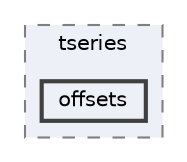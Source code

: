 digraph "/home/jam/Research/IRES-2025/dev/src/llm-scripts/testing/hypothesis-testing/hyp-env/lib/python3.12/site-packages/pandas/tests/tseries/offsets"
{
 // LATEX_PDF_SIZE
  bgcolor="transparent";
  edge [fontname=Helvetica,fontsize=10,labelfontname=Helvetica,labelfontsize=10];
  node [fontname=Helvetica,fontsize=10,shape=box,height=0.2,width=0.4];
  compound=true
  subgraph clusterdir_d865a6aafd28c851d5a626289f0ab6ec {
    graph [ bgcolor="#edf0f7", pencolor="grey50", label="tseries", fontname=Helvetica,fontsize=10 style="filled,dashed", URL="dir_d865a6aafd28c851d5a626289f0ab6ec.html",tooltip=""]
  dir_0329e2c61f0e1dfe075345cb5be4748f [label="offsets", fillcolor="#edf0f7", color="grey25", style="filled,bold", URL="dir_0329e2c61f0e1dfe075345cb5be4748f.html",tooltip=""];
  }
}
